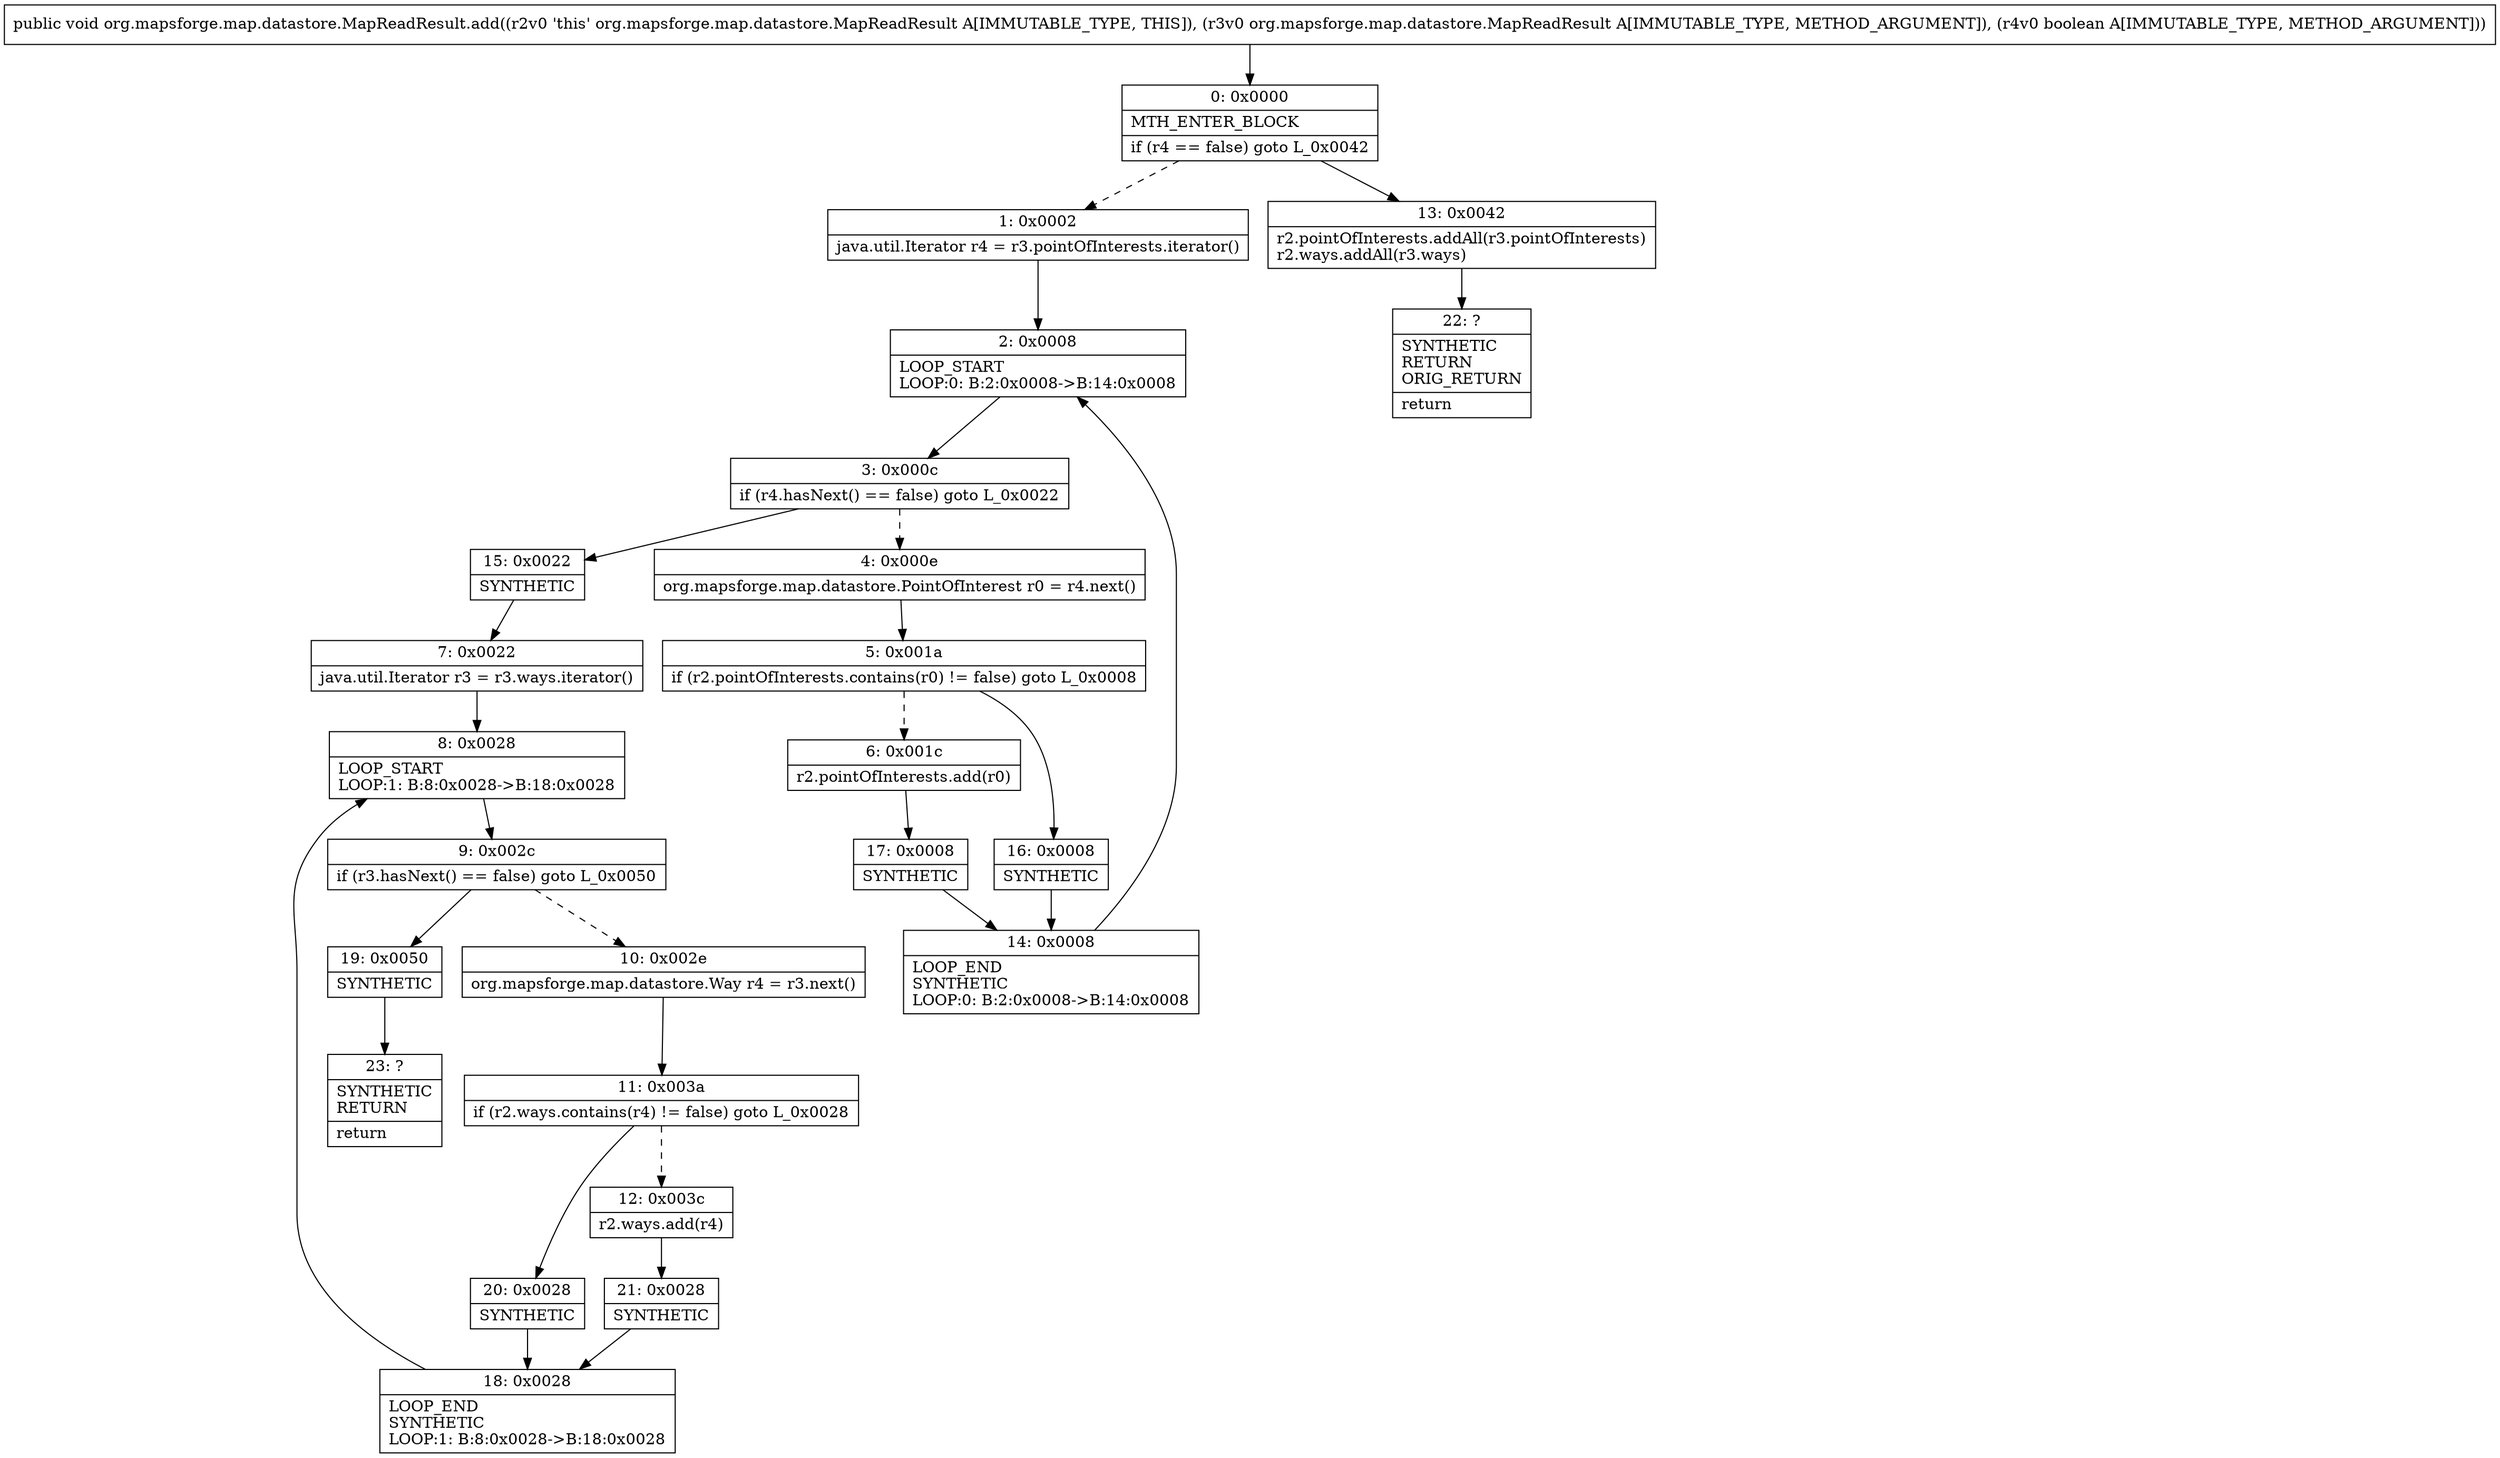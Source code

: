digraph "CFG fororg.mapsforge.map.datastore.MapReadResult.add(Lorg\/mapsforge\/map\/datastore\/MapReadResult;Z)V" {
Node_0 [shape=record,label="{0\:\ 0x0000|MTH_ENTER_BLOCK\l|if (r4 == false) goto L_0x0042\l}"];
Node_1 [shape=record,label="{1\:\ 0x0002|java.util.Iterator r4 = r3.pointOfInterests.iterator()\l}"];
Node_2 [shape=record,label="{2\:\ 0x0008|LOOP_START\lLOOP:0: B:2:0x0008\-\>B:14:0x0008\l}"];
Node_3 [shape=record,label="{3\:\ 0x000c|if (r4.hasNext() == false) goto L_0x0022\l}"];
Node_4 [shape=record,label="{4\:\ 0x000e|org.mapsforge.map.datastore.PointOfInterest r0 = r4.next()\l}"];
Node_5 [shape=record,label="{5\:\ 0x001a|if (r2.pointOfInterests.contains(r0) != false) goto L_0x0008\l}"];
Node_6 [shape=record,label="{6\:\ 0x001c|r2.pointOfInterests.add(r0)\l}"];
Node_7 [shape=record,label="{7\:\ 0x0022|java.util.Iterator r3 = r3.ways.iterator()\l}"];
Node_8 [shape=record,label="{8\:\ 0x0028|LOOP_START\lLOOP:1: B:8:0x0028\-\>B:18:0x0028\l}"];
Node_9 [shape=record,label="{9\:\ 0x002c|if (r3.hasNext() == false) goto L_0x0050\l}"];
Node_10 [shape=record,label="{10\:\ 0x002e|org.mapsforge.map.datastore.Way r4 = r3.next()\l}"];
Node_11 [shape=record,label="{11\:\ 0x003a|if (r2.ways.contains(r4) != false) goto L_0x0028\l}"];
Node_12 [shape=record,label="{12\:\ 0x003c|r2.ways.add(r4)\l}"];
Node_13 [shape=record,label="{13\:\ 0x0042|r2.pointOfInterests.addAll(r3.pointOfInterests)\lr2.ways.addAll(r3.ways)\l}"];
Node_14 [shape=record,label="{14\:\ 0x0008|LOOP_END\lSYNTHETIC\lLOOP:0: B:2:0x0008\-\>B:14:0x0008\l}"];
Node_15 [shape=record,label="{15\:\ 0x0022|SYNTHETIC\l}"];
Node_16 [shape=record,label="{16\:\ 0x0008|SYNTHETIC\l}"];
Node_17 [shape=record,label="{17\:\ 0x0008|SYNTHETIC\l}"];
Node_18 [shape=record,label="{18\:\ 0x0028|LOOP_END\lSYNTHETIC\lLOOP:1: B:8:0x0028\-\>B:18:0x0028\l}"];
Node_19 [shape=record,label="{19\:\ 0x0050|SYNTHETIC\l}"];
Node_20 [shape=record,label="{20\:\ 0x0028|SYNTHETIC\l}"];
Node_21 [shape=record,label="{21\:\ 0x0028|SYNTHETIC\l}"];
Node_22 [shape=record,label="{22\:\ ?|SYNTHETIC\lRETURN\lORIG_RETURN\l|return\l}"];
Node_23 [shape=record,label="{23\:\ ?|SYNTHETIC\lRETURN\l|return\l}"];
MethodNode[shape=record,label="{public void org.mapsforge.map.datastore.MapReadResult.add((r2v0 'this' org.mapsforge.map.datastore.MapReadResult A[IMMUTABLE_TYPE, THIS]), (r3v0 org.mapsforge.map.datastore.MapReadResult A[IMMUTABLE_TYPE, METHOD_ARGUMENT]), (r4v0 boolean A[IMMUTABLE_TYPE, METHOD_ARGUMENT])) }"];
MethodNode -> Node_0;
Node_0 -> Node_1[style=dashed];
Node_0 -> Node_13;
Node_1 -> Node_2;
Node_2 -> Node_3;
Node_3 -> Node_4[style=dashed];
Node_3 -> Node_15;
Node_4 -> Node_5;
Node_5 -> Node_6[style=dashed];
Node_5 -> Node_16;
Node_6 -> Node_17;
Node_7 -> Node_8;
Node_8 -> Node_9;
Node_9 -> Node_10[style=dashed];
Node_9 -> Node_19;
Node_10 -> Node_11;
Node_11 -> Node_12[style=dashed];
Node_11 -> Node_20;
Node_12 -> Node_21;
Node_13 -> Node_22;
Node_14 -> Node_2;
Node_15 -> Node_7;
Node_16 -> Node_14;
Node_17 -> Node_14;
Node_18 -> Node_8;
Node_19 -> Node_23;
Node_20 -> Node_18;
Node_21 -> Node_18;
}

